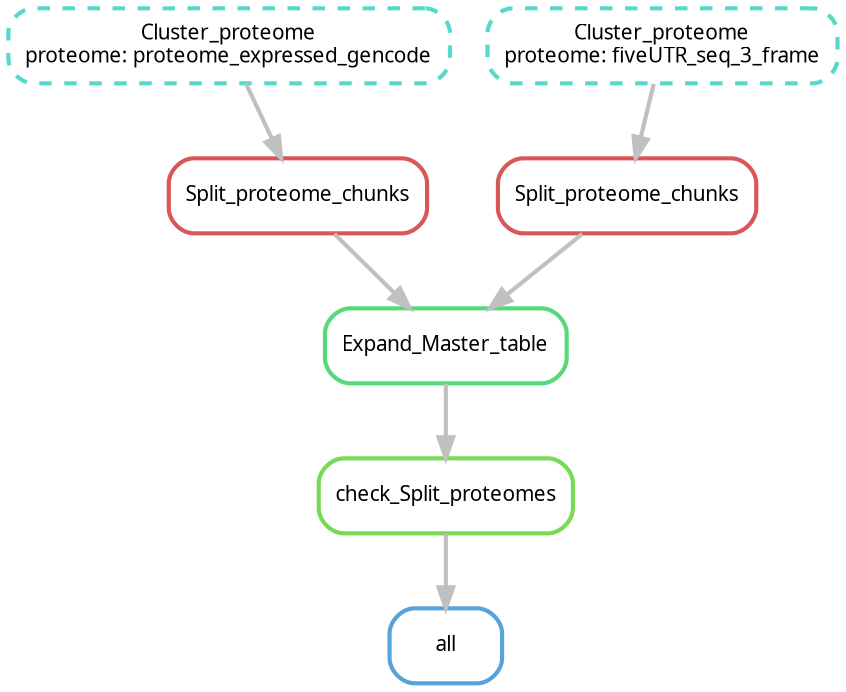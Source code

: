 digraph snakemake_dag {
    graph[bgcolor=white, margin=0];
    node[shape=box, style=rounded, fontname=sans,                 fontsize=10, penwidth=2];
    edge[penwidth=2, color=grey];
	0[label = "all", color = "0.57 0.6 0.85", style="rounded"];
	1[label = "check_Split_proteomes", color = "0.29 0.6 0.85", style="rounded"];
	2[label = "Expand_Master_table", color = "0.38 0.6 0.85", style="rounded"];
	3[label = "Split_proteome_chunks", color = "0.00 0.6 0.85", style="rounded"];
	4[label = "Cluster_proteome\nproteome: proteome_expressed_gencode", color = "0.48 0.6 0.85", style="rounded,dashed"];
	5[label = "Split_proteome_chunks", color = "0.00 0.6 0.85", style="rounded"];
	6[label = "Cluster_proteome\nproteome: fiveUTR_seq_3_frame", color = "0.48 0.6 0.85", style="rounded,dashed"];
	1 -> 0
	2 -> 1
	3 -> 2
	5 -> 2
	4 -> 3
	6 -> 5
}            

